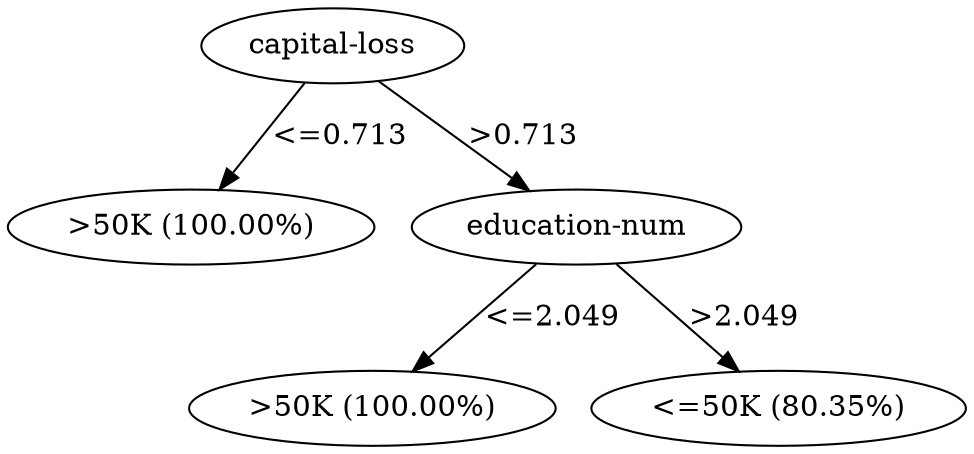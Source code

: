 digraph G {
"bg==" [ shape=oval label="capital-loss"]
"bg==" -> "bi0w" [ label="<=0.713" ]
"bi0w" [ shape=oval label=">50K (100.00%)"]
"bg==" -> "bi0x" [ label=">0.713" ]
"bi0x" [ shape=oval label="education-num"]
"bi0x" -> "bi0xLTA=" [ label="<=2.049" ]
"bi0xLTA=" [ shape=oval label=">50K (100.00%)"]
"bi0x" -> "bi0xLTE=" [ label=">2.049" ]
"bi0xLTE=" [ shape=oval label="<=50K (80.35%)"]
}
